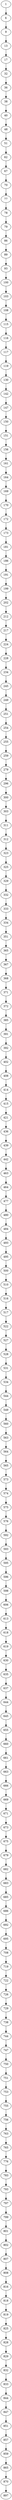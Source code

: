 digraph tring_graph {
	1 -> 6;
	6 -> 9;
	9 -> 13;
	13 -> 17;
	17 -> 32;
	32 -> 36;
	36 -> 38;
	38 -> 40;
	40 -> 48;
	48 -> 51;
	51 -> 62;
	62 -> 67;
	67 -> 70;
	70 -> 77;
	77 -> 78;
	78 -> 79;
	79 -> 86;
	86 -> 89;
	89 -> 93;
	93 -> 100;
	100 -> 103;
	103 -> 108;
	108 -> 115;
	115 -> 116;
	116 -> 117;
	117 -> 119;
	119 -> 130;
	130 -> 142;
	142 -> 147;
	147 -> 150;
	150 -> 151;
	151 -> 156;
	156 -> 161;
	161 -> 164;
	164 -> 169;
	169 -> 170;
	170 -> 172;
	172 -> 173;
	173 -> 181;
	181 -> 186;
	186 -> 191;
	191 -> 199;
	199 -> 202;
	202 -> 212;
	212 -> 217;
	217 -> 224;
	224 -> 228;
	228 -> 234;
	234 -> 245;
	245 -> 249;
	249 -> 251;
	251 -> 254;
	254 -> 255;
	255 -> 259;
	259 -> 279;
	279 -> 296;
	296 -> 300;
	300 -> 303;
	303 -> 311;
	311 -> 312;
	312 -> 323;
	323 -> 325;
	325 -> 329;
	329 -> 332;
	332 -> 333;
	333 -> 334;
	334 -> 351;
	351 -> 365;
	365 -> 367;
	367 -> 368;
	368 -> 371;
	371 -> 372;
	372 -> 385;
	385 -> 391;
	391 -> 392;
	392 -> 402;
	402 -> 408;
	408 -> 414;
	414 -> 415;
	415 -> 421;
	421 -> 436;
	436 -> 439;
	439 -> 442;
	442 -> 463;
	463 -> 464;
	464 -> 477;
	477 -> 480;
	480 -> 484;
	484 -> 493;
	493 -> 495;
	495 -> 500;
	500 -> 510;
	510 -> 516;
	516 -> 517;
	517 -> 522;
	522 -> 527;
	527 -> 528;
	528 -> 531;
	531 -> 534;
	534 -> 544;
	544 -> 549;
	549 -> 560;
	560 -> 563;
	563 -> 564;
	564 -> 565;
	565 -> 573;
	573 -> 574;
	574 -> 575;
	575 -> 576;
	576 -> 592;
	592 -> 593;
	593 -> 595;
	595 -> 596;
	596 -> 598;
	598 -> 606;
	606 -> 613;
	613 -> 618;
	618 -> 619;
	619 -> 630;
	630 -> 635;
	635 -> 637;
	637 -> 644;
	644 -> 645;
	645 -> 655;
	655 -> 660;
	660 -> 661;
	661 -> 663;
	663 -> 666;
	666 -> 669;
	669 -> 671;
	671 -> 673;
	673 -> 675;
	675 -> 679;
	679 -> 682;
	682 -> 683;
	683 -> 685;
	685 -> 686;
	686 -> 692;
	692 -> 695;
	695 -> 708;
	708 -> 719;
	719 -> 722;
	722 -> 726;
	726 -> 729;
	729 -> 738;
	738 -> 744;
	744 -> 747;
	747 -> 750;
	750 -> 751;
	751 -> 753;
	753 -> 755;
	755 -> 756;
	756 -> 763;
	763 -> 765;
	765 -> 776;
	776 -> 783;
	783 -> 793;
	793 -> 797;
	797 -> 799;
	799 -> 801;
	801 -> 802;
	802 -> 807;
	807 -> 808;
	808 -> 816;
	816 -> 818;
	818 -> 819;
	819 -> 825;
	825 -> 828;
	828 -> 829;
	829 -> 832;
	832 -> 833;
	833 -> 844;
	844 -> 847;
	847 -> 851;
	851 -> 857;
	857 -> 859;
	859 -> 865;
	865 -> 870;
	870 -> 897;
}
